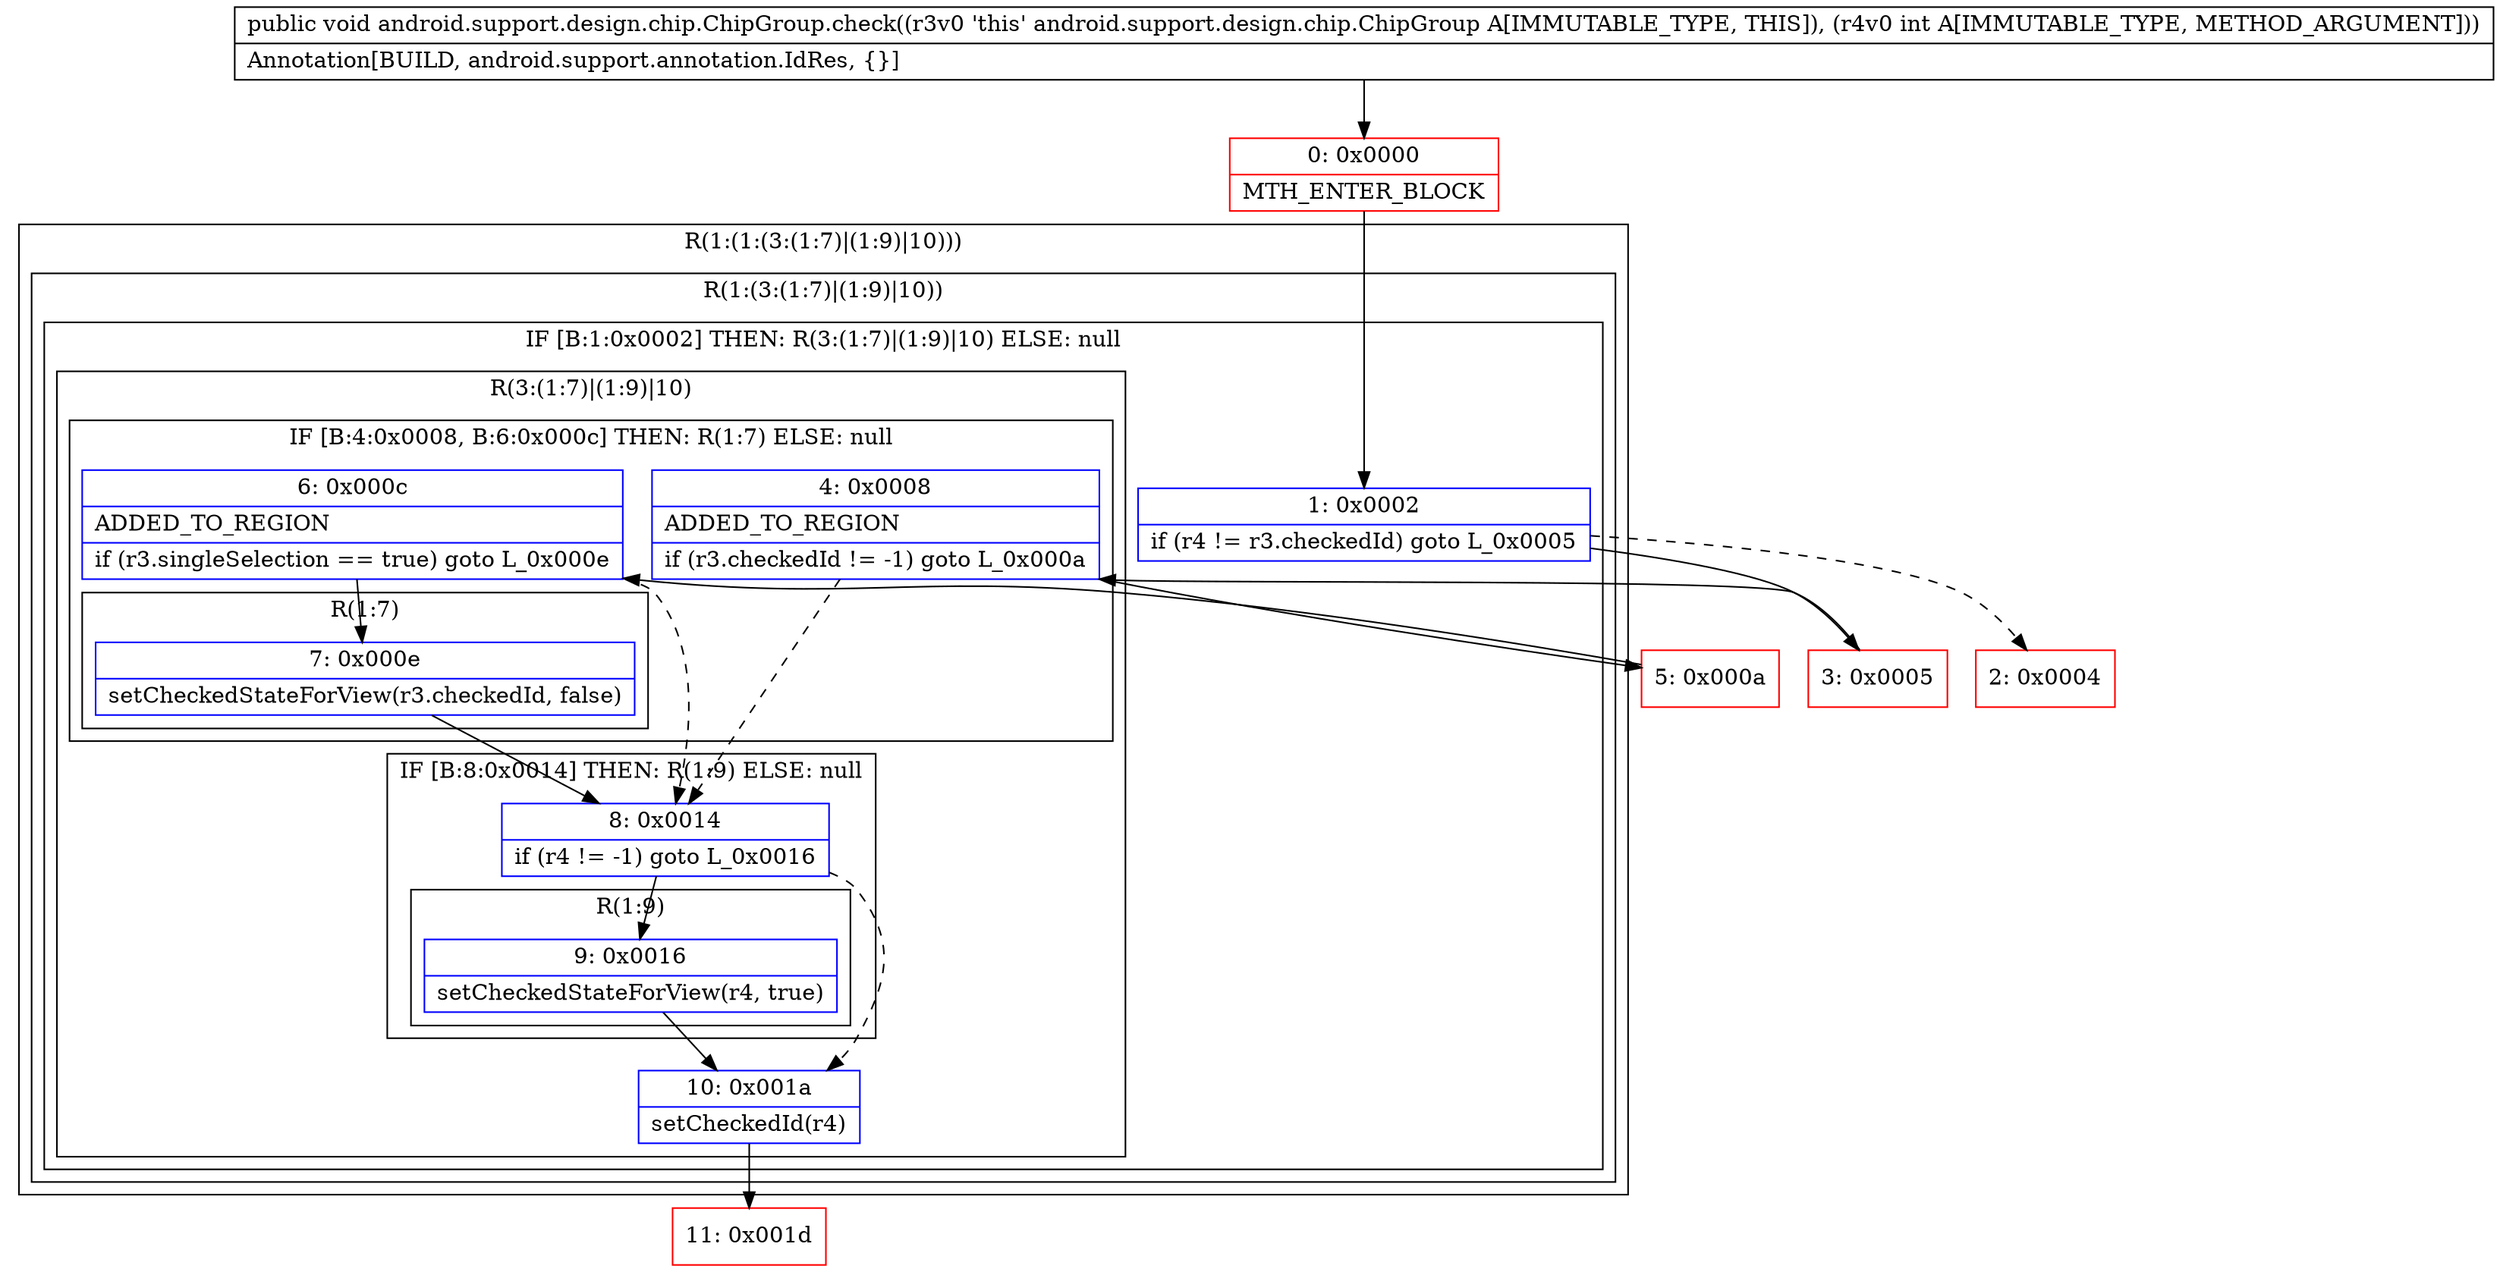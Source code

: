 digraph "CFG forandroid.support.design.chip.ChipGroup.check(I)V" {
subgraph cluster_Region_2091412716 {
label = "R(1:(1:(3:(1:7)|(1:9)|10)))";
node [shape=record,color=blue];
subgraph cluster_Region_579477303 {
label = "R(1:(3:(1:7)|(1:9)|10))";
node [shape=record,color=blue];
subgraph cluster_IfRegion_766660056 {
label = "IF [B:1:0x0002] THEN: R(3:(1:7)|(1:9)|10) ELSE: null";
node [shape=record,color=blue];
Node_1 [shape=record,label="{1\:\ 0x0002|if (r4 != r3.checkedId) goto L_0x0005\l}"];
subgraph cluster_Region_676758556 {
label = "R(3:(1:7)|(1:9)|10)";
node [shape=record,color=blue];
subgraph cluster_IfRegion_396772086 {
label = "IF [B:4:0x0008, B:6:0x000c] THEN: R(1:7) ELSE: null";
node [shape=record,color=blue];
Node_4 [shape=record,label="{4\:\ 0x0008|ADDED_TO_REGION\l|if (r3.checkedId != \-1) goto L_0x000a\l}"];
Node_6 [shape=record,label="{6\:\ 0x000c|ADDED_TO_REGION\l|if (r3.singleSelection == true) goto L_0x000e\l}"];
subgraph cluster_Region_1705481362 {
label = "R(1:7)";
node [shape=record,color=blue];
Node_7 [shape=record,label="{7\:\ 0x000e|setCheckedStateForView(r3.checkedId, false)\l}"];
}
}
subgraph cluster_IfRegion_1522846067 {
label = "IF [B:8:0x0014] THEN: R(1:9) ELSE: null";
node [shape=record,color=blue];
Node_8 [shape=record,label="{8\:\ 0x0014|if (r4 != \-1) goto L_0x0016\l}"];
subgraph cluster_Region_1177469011 {
label = "R(1:9)";
node [shape=record,color=blue];
Node_9 [shape=record,label="{9\:\ 0x0016|setCheckedStateForView(r4, true)\l}"];
}
}
Node_10 [shape=record,label="{10\:\ 0x001a|setCheckedId(r4)\l}"];
}
}
}
}
Node_0 [shape=record,color=red,label="{0\:\ 0x0000|MTH_ENTER_BLOCK\l}"];
Node_2 [shape=record,color=red,label="{2\:\ 0x0004}"];
Node_3 [shape=record,color=red,label="{3\:\ 0x0005}"];
Node_5 [shape=record,color=red,label="{5\:\ 0x000a}"];
Node_11 [shape=record,color=red,label="{11\:\ 0x001d}"];
MethodNode[shape=record,label="{public void android.support.design.chip.ChipGroup.check((r3v0 'this' android.support.design.chip.ChipGroup A[IMMUTABLE_TYPE, THIS]), (r4v0 int A[IMMUTABLE_TYPE, METHOD_ARGUMENT]))  | Annotation[BUILD, android.support.annotation.IdRes, \{\}]\l}"];
MethodNode -> Node_0;
Node_1 -> Node_2[style=dashed];
Node_1 -> Node_3;
Node_4 -> Node_5;
Node_4 -> Node_8[style=dashed];
Node_6 -> Node_7;
Node_6 -> Node_8[style=dashed];
Node_7 -> Node_8;
Node_8 -> Node_9;
Node_8 -> Node_10[style=dashed];
Node_9 -> Node_10;
Node_10 -> Node_11;
Node_0 -> Node_1;
Node_3 -> Node_4;
Node_5 -> Node_6;
}

